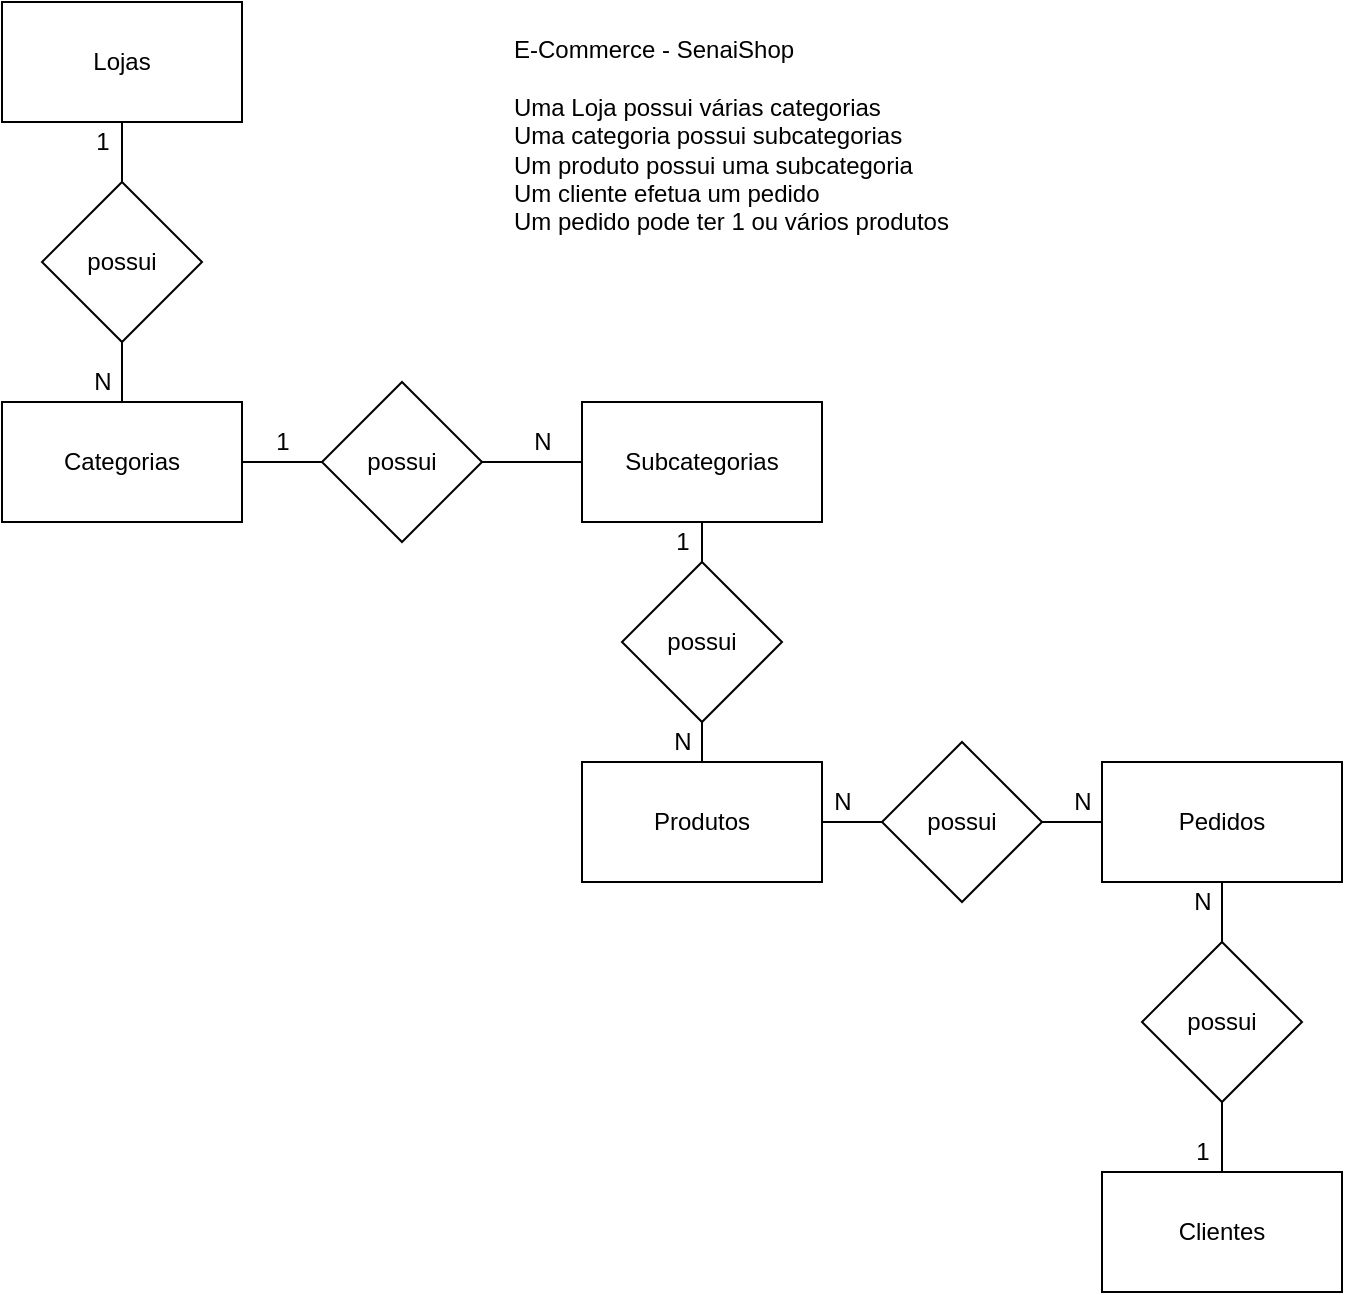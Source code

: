 <mxfile version="14.4.3" type="device" pages="2"><diagram id="6Ik9rKibMbbUsJO53_-t" name="Conceitual"><mxGraphModel dx="1422" dy="705" grid="1" gridSize="10" guides="1" tooltips="1" connect="1" arrows="1" fold="1" page="1" pageScale="1" pageWidth="827" pageHeight="1169" math="0" shadow="0"><root><mxCell id="0"/><mxCell id="1" parent="0"/><mxCell id="2U2cbjlBBlx2I1alCdN3-1" value="E-Commerce - SenaiShop&lt;br&gt;&lt;br&gt;Uma Loja possui várias categorias&lt;br&gt;Uma categoria possui subcategorias&lt;br&gt;Um produto possui uma subcategoria&lt;br&gt;Um cliente efetua um pedido&lt;br&gt;Um pedido pode ter 1 ou vários produtos" style="text;whiteSpace=wrap;html=1;" parent="1" vertex="1"><mxGeometry x="294" y="10" width="240" height="120" as="geometry"/></mxCell><mxCell id="2U2cbjlBBlx2I1alCdN3-8" value="" style="edgeStyle=orthogonalEdgeStyle;rounded=0;orthogonalLoop=1;jettySize=auto;html=1;endArrow=none;endFill=0;" parent="1" source="2U2cbjlBBlx2I1alCdN3-2" target="2U2cbjlBBlx2I1alCdN3-7" edge="1"><mxGeometry relative="1" as="geometry"/></mxCell><mxCell id="2U2cbjlBBlx2I1alCdN3-2" value="Categorias" style="rounded=0;whiteSpace=wrap;html=1;" parent="1" vertex="1"><mxGeometry x="40" y="200" width="120" height="60" as="geometry"/></mxCell><mxCell id="2U2cbjlBBlx2I1alCdN3-12" value="" style="edgeStyle=orthogonalEdgeStyle;rounded=0;orthogonalLoop=1;jettySize=auto;html=1;endArrow=none;endFill=0;" parent="1" source="2U2cbjlBBlx2I1alCdN3-3" target="2U2cbjlBBlx2I1alCdN3-11" edge="1"><mxGeometry relative="1" as="geometry"/></mxCell><mxCell id="2U2cbjlBBlx2I1alCdN3-3" value="Subcategorias" style="rounded=0;whiteSpace=wrap;html=1;" parent="1" vertex="1"><mxGeometry x="330" y="200" width="120" height="60" as="geometry"/></mxCell><mxCell id="2U2cbjlBBlx2I1alCdN3-4" value="Clientes" style="rounded=0;whiteSpace=wrap;html=1;" parent="1" vertex="1"><mxGeometry x="590" y="585" width="120" height="60" as="geometry"/></mxCell><mxCell id="2U2cbjlBBlx2I1alCdN3-18" value="" style="edgeStyle=orthogonalEdgeStyle;rounded=0;orthogonalLoop=1;jettySize=auto;html=1;endArrow=none;endFill=0;" parent="1" source="2U2cbjlBBlx2I1alCdN3-5" target="2U2cbjlBBlx2I1alCdN3-17" edge="1"><mxGeometry relative="1" as="geometry"/></mxCell><mxCell id="2U2cbjlBBlx2I1alCdN3-5" value="Pedidos" style="rounded=0;whiteSpace=wrap;html=1;" parent="1" vertex="1"><mxGeometry x="590" y="380" width="120" height="60" as="geometry"/></mxCell><mxCell id="2U2cbjlBBlx2I1alCdN3-15" value="" style="edgeStyle=orthogonalEdgeStyle;rounded=0;orthogonalLoop=1;jettySize=auto;html=1;endArrow=none;endFill=0;" parent="1" source="2U2cbjlBBlx2I1alCdN3-6" target="2U2cbjlBBlx2I1alCdN3-14" edge="1"><mxGeometry relative="1" as="geometry"/></mxCell><mxCell id="2U2cbjlBBlx2I1alCdN3-6" value="Produtos" style="rounded=0;whiteSpace=wrap;html=1;" parent="1" vertex="1"><mxGeometry x="330" y="380" width="120" height="60" as="geometry"/></mxCell><mxCell id="2U2cbjlBBlx2I1alCdN3-9" value="" style="edgeStyle=orthogonalEdgeStyle;rounded=0;orthogonalLoop=1;jettySize=auto;html=1;endArrow=none;endFill=0;" parent="1" source="2U2cbjlBBlx2I1alCdN3-7" target="2U2cbjlBBlx2I1alCdN3-3" edge="1"><mxGeometry relative="1" as="geometry"/></mxCell><mxCell id="2U2cbjlBBlx2I1alCdN3-7" value="possui" style="rhombus;whiteSpace=wrap;html=1;" parent="1" vertex="1"><mxGeometry x="200" y="190" width="80" height="80" as="geometry"/></mxCell><mxCell id="2U2cbjlBBlx2I1alCdN3-13" value="" style="edgeStyle=orthogonalEdgeStyle;rounded=0;orthogonalLoop=1;jettySize=auto;html=1;endArrow=none;endFill=0;" parent="1" source="2U2cbjlBBlx2I1alCdN3-11" target="2U2cbjlBBlx2I1alCdN3-6" edge="1"><mxGeometry relative="1" as="geometry"/></mxCell><mxCell id="2U2cbjlBBlx2I1alCdN3-11" value="possui" style="rhombus;whiteSpace=wrap;html=1;" parent="1" vertex="1"><mxGeometry x="350" y="280" width="80" height="80" as="geometry"/></mxCell><mxCell id="2U2cbjlBBlx2I1alCdN3-16" value="" style="edgeStyle=orthogonalEdgeStyle;rounded=0;orthogonalLoop=1;jettySize=auto;html=1;endArrow=none;endFill=0;" parent="1" source="2U2cbjlBBlx2I1alCdN3-14" target="2U2cbjlBBlx2I1alCdN3-5" edge="1"><mxGeometry relative="1" as="geometry"/></mxCell><mxCell id="2U2cbjlBBlx2I1alCdN3-14" value="possui" style="rhombus;whiteSpace=wrap;html=1;" parent="1" vertex="1"><mxGeometry x="480" y="370" width="80" height="80" as="geometry"/></mxCell><mxCell id="2U2cbjlBBlx2I1alCdN3-19" value="" style="edgeStyle=orthogonalEdgeStyle;rounded=0;orthogonalLoop=1;jettySize=auto;html=1;endArrow=none;endFill=0;" parent="1" source="2U2cbjlBBlx2I1alCdN3-17" target="2U2cbjlBBlx2I1alCdN3-4" edge="1"><mxGeometry relative="1" as="geometry"/></mxCell><mxCell id="2U2cbjlBBlx2I1alCdN3-17" value="possui" style="rhombus;whiteSpace=wrap;html=1;" parent="1" vertex="1"><mxGeometry x="610" y="470" width="80" height="80" as="geometry"/></mxCell><mxCell id="2U2cbjlBBlx2I1alCdN3-23" value="" style="edgeStyle=orthogonalEdgeStyle;rounded=0;orthogonalLoop=1;jettySize=auto;html=1;endArrow=none;endFill=0;" parent="1" source="2U2cbjlBBlx2I1alCdN3-20" target="2U2cbjlBBlx2I1alCdN3-2" edge="1"><mxGeometry relative="1" as="geometry"/></mxCell><mxCell id="2U2cbjlBBlx2I1alCdN3-20" value="possui" style="rhombus;whiteSpace=wrap;html=1;" parent="1" vertex="1"><mxGeometry x="60" y="90" width="80" height="80" as="geometry"/></mxCell><mxCell id="2U2cbjlBBlx2I1alCdN3-22" value="" style="edgeStyle=orthogonalEdgeStyle;rounded=0;orthogonalLoop=1;jettySize=auto;html=1;endArrow=none;endFill=0;" parent="1" source="2U2cbjlBBlx2I1alCdN3-21" target="2U2cbjlBBlx2I1alCdN3-20" edge="1"><mxGeometry relative="1" as="geometry"/></mxCell><mxCell id="2U2cbjlBBlx2I1alCdN3-21" value="Lojas" style="rounded=0;whiteSpace=wrap;html=1;" parent="1" vertex="1"><mxGeometry x="40" width="120" height="60" as="geometry"/></mxCell><mxCell id="2U2cbjlBBlx2I1alCdN3-24" value="N" style="text;html=1;align=center;verticalAlign=middle;resizable=0;points=[];autosize=1;" parent="1" vertex="1"><mxGeometry x="450" y="390" width="20" height="20" as="geometry"/></mxCell><mxCell id="2U2cbjlBBlx2I1alCdN3-25" value="N" style="text;html=1;align=center;verticalAlign=middle;resizable=0;points=[];autosize=1;" parent="1" vertex="1"><mxGeometry x="570" y="390" width="20" height="20" as="geometry"/></mxCell><mxCell id="2U2cbjlBBlx2I1alCdN3-26" value="1" style="text;html=1;align=center;verticalAlign=middle;resizable=0;points=[];autosize=1;" parent="1" vertex="1"><mxGeometry x="80" y="60" width="20" height="20" as="geometry"/></mxCell><mxCell id="2U2cbjlBBlx2I1alCdN3-27" value="N" style="text;html=1;align=center;verticalAlign=middle;resizable=0;points=[];autosize=1;" parent="1" vertex="1"><mxGeometry x="80" y="180" width="20" height="20" as="geometry"/></mxCell><mxCell id="2U2cbjlBBlx2I1alCdN3-28" value="1" style="text;html=1;align=center;verticalAlign=middle;resizable=0;points=[];autosize=1;" parent="1" vertex="1"><mxGeometry x="170" y="210" width="20" height="20" as="geometry"/></mxCell><mxCell id="2U2cbjlBBlx2I1alCdN3-29" value="N" style="text;html=1;align=center;verticalAlign=middle;resizable=0;points=[];autosize=1;" parent="1" vertex="1"><mxGeometry x="300" y="210" width="20" height="20" as="geometry"/></mxCell><mxCell id="2U2cbjlBBlx2I1alCdN3-30" value="1" style="text;html=1;align=center;verticalAlign=middle;resizable=0;points=[];autosize=1;" parent="1" vertex="1"><mxGeometry x="370" y="260" width="20" height="20" as="geometry"/></mxCell><mxCell id="2U2cbjlBBlx2I1alCdN3-31" value="N" style="text;html=1;align=center;verticalAlign=middle;resizable=0;points=[];autosize=1;" parent="1" vertex="1"><mxGeometry x="370" y="360" width="20" height="20" as="geometry"/></mxCell><mxCell id="2U2cbjlBBlx2I1alCdN3-32" value="N" style="text;html=1;align=center;verticalAlign=middle;resizable=0;points=[];autosize=1;" parent="1" vertex="1"><mxGeometry x="630" y="440" width="20" height="20" as="geometry"/></mxCell><mxCell id="2U2cbjlBBlx2I1alCdN3-33" value="1" style="text;html=1;align=center;verticalAlign=middle;resizable=0;points=[];autosize=1;" parent="1" vertex="1"><mxGeometry x="630" y="565" width="20" height="20" as="geometry"/></mxCell></root></mxGraphModel></diagram><diagram id="SydU2vpYm5_Zi9acW-sa" name="Logico"><mxGraphModel dx="1422" dy="705" grid="1" gridSize="10" guides="1" tooltips="1" connect="1" arrows="1" fold="1" page="1" pageScale="1" pageWidth="827" pageHeight="1169" math="0" shadow="0"><root><mxCell id="q-7R4R0yXSPZUM4l8JJN-0"/><mxCell id="q-7R4R0yXSPZUM4l8JJN-1" parent="q-7R4R0yXSPZUM4l8JJN-0"/><mxCell id="6DhGy0AMi2rT2cZDBwy8-0" value="Lojas" style="shape=table;startSize=30;container=1;collapsible=1;childLayout=tableLayout;fixedRows=1;rowLines=0;fontStyle=1;align=center;resizeLast=1;" parent="q-7R4R0yXSPZUM4l8JJN-1" vertex="1"><mxGeometry x="50" y="240" width="180" height="100" as="geometry"/></mxCell><mxCell id="6DhGy0AMi2rT2cZDBwy8-1" value="" style="shape=partialRectangle;collapsible=0;dropTarget=0;pointerEvents=0;fillColor=none;top=0;left=0;bottom=1;right=0;points=[[0,0.5],[1,0.5]];portConstraint=eastwest;" parent="6DhGy0AMi2rT2cZDBwy8-0" vertex="1"><mxGeometry y="30" width="180" height="30" as="geometry"/></mxCell><mxCell id="6DhGy0AMi2rT2cZDBwy8-2" value="PK" style="shape=partialRectangle;connectable=0;fillColor=none;top=0;left=0;bottom=0;right=0;fontStyle=1;overflow=hidden;" parent="6DhGy0AMi2rT2cZDBwy8-1" vertex="1"><mxGeometry width="30" height="30" as="geometry"/></mxCell><mxCell id="6DhGy0AMi2rT2cZDBwy8-3" value="IdLoja" style="shape=partialRectangle;connectable=0;fillColor=none;top=0;left=0;bottom=0;right=0;align=left;spacingLeft=6;fontStyle=5;overflow=hidden;" parent="6DhGy0AMi2rT2cZDBwy8-1" vertex="1"><mxGeometry x="30" width="150" height="30" as="geometry"/></mxCell><mxCell id="6DhGy0AMi2rT2cZDBwy8-4" value="" style="shape=partialRectangle;collapsible=0;dropTarget=0;pointerEvents=0;fillColor=none;top=0;left=0;bottom=0;right=0;points=[[0,0.5],[1,0.5]];portConstraint=eastwest;" parent="6DhGy0AMi2rT2cZDBwy8-0" vertex="1"><mxGeometry y="60" width="180" height="30" as="geometry"/></mxCell><mxCell id="6DhGy0AMi2rT2cZDBwy8-5" value="" style="shape=partialRectangle;connectable=0;fillColor=none;top=0;left=0;bottom=0;right=0;editable=1;overflow=hidden;" parent="6DhGy0AMi2rT2cZDBwy8-4" vertex="1"><mxGeometry width="30" height="30" as="geometry"/></mxCell><mxCell id="6DhGy0AMi2rT2cZDBwy8-6" value="RazaoSocial" style="shape=partialRectangle;connectable=0;fillColor=none;top=0;left=0;bottom=0;right=0;align=left;spacingLeft=6;overflow=hidden;" parent="6DhGy0AMi2rT2cZDBwy8-4" vertex="1"><mxGeometry x="30" width="150" height="30" as="geometry"/></mxCell><mxCell id="6DhGy0AMi2rT2cZDBwy8-13" value="Categorias" style="shape=table;startSize=30;container=1;collapsible=1;childLayout=tableLayout;fixedRows=1;rowLines=0;fontStyle=1;align=center;resizeLast=1;" parent="q-7R4R0yXSPZUM4l8JJN-1" vertex="1"><mxGeometry x="310" y="240" width="180" height="130" as="geometry"/></mxCell><mxCell id="6DhGy0AMi2rT2cZDBwy8-14" value="" style="shape=partialRectangle;collapsible=0;dropTarget=0;pointerEvents=0;fillColor=none;top=0;left=0;bottom=0;right=0;points=[[0,0.5],[1,0.5]];portConstraint=eastwest;" parent="6DhGy0AMi2rT2cZDBwy8-13" vertex="1"><mxGeometry y="30" width="180" height="30" as="geometry"/></mxCell><mxCell id="6DhGy0AMi2rT2cZDBwy8-15" value="PK" style="shape=partialRectangle;connectable=0;fillColor=none;top=0;left=0;bottom=0;right=0;fontStyle=1;overflow=hidden;" parent="6DhGy0AMi2rT2cZDBwy8-14" vertex="1"><mxGeometry width="60" height="30" as="geometry"/></mxCell><mxCell id="6DhGy0AMi2rT2cZDBwy8-16" value="IdCategoria" style="shape=partialRectangle;connectable=0;fillColor=none;top=0;left=0;bottom=0;right=0;align=left;spacingLeft=6;fontStyle=5;overflow=hidden;" parent="6DhGy0AMi2rT2cZDBwy8-14" vertex="1"><mxGeometry x="60" width="120" height="30" as="geometry"/></mxCell><mxCell id="6DhGy0AMi2rT2cZDBwy8-17" value="" style="shape=partialRectangle;collapsible=0;dropTarget=0;pointerEvents=0;fillColor=none;top=0;left=0;bottom=1;right=0;points=[[0,0.5],[1,0.5]];portConstraint=eastwest;" parent="6DhGy0AMi2rT2cZDBwy8-13" vertex="1"><mxGeometry y="60" width="180" height="30" as="geometry"/></mxCell><mxCell id="6DhGy0AMi2rT2cZDBwy8-18" value="FK1" style="shape=partialRectangle;connectable=0;fillColor=none;top=0;left=0;bottom=0;right=0;fontStyle=1;overflow=hidden;" parent="6DhGy0AMi2rT2cZDBwy8-17" vertex="1"><mxGeometry width="60" height="30" as="geometry"/></mxCell><mxCell id="6DhGy0AMi2rT2cZDBwy8-19" value="IdLoja" style="shape=partialRectangle;connectable=0;fillColor=none;top=0;left=0;bottom=0;right=0;align=left;spacingLeft=6;fontStyle=5;overflow=hidden;" parent="6DhGy0AMi2rT2cZDBwy8-17" vertex="1"><mxGeometry x="60" width="120" height="30" as="geometry"/></mxCell><mxCell id="6DhGy0AMi2rT2cZDBwy8-20" value="" style="shape=partialRectangle;collapsible=0;dropTarget=0;pointerEvents=0;fillColor=none;top=0;left=0;bottom=0;right=0;points=[[0,0.5],[1,0.5]];portConstraint=eastwest;" parent="6DhGy0AMi2rT2cZDBwy8-13" vertex="1"><mxGeometry y="90" width="180" height="30" as="geometry"/></mxCell><mxCell id="6DhGy0AMi2rT2cZDBwy8-21" value="" style="shape=partialRectangle;connectable=0;fillColor=none;top=0;left=0;bottom=0;right=0;editable=1;overflow=hidden;" parent="6DhGy0AMi2rT2cZDBwy8-20" vertex="1"><mxGeometry width="60" height="30" as="geometry"/></mxCell><mxCell id="6DhGy0AMi2rT2cZDBwy8-22" value="Nome" style="shape=partialRectangle;connectable=0;fillColor=none;top=0;left=0;bottom=0;right=0;align=left;spacingLeft=6;overflow=hidden;" parent="6DhGy0AMi2rT2cZDBwy8-20" vertex="1"><mxGeometry x="60" width="120" height="30" as="geometry"/></mxCell><mxCell id="6DhGy0AMi2rT2cZDBwy8-26" value="Pedidos" style="shape=table;startSize=30;container=1;collapsible=1;childLayout=tableLayout;fixedRows=1;rowLines=0;fontStyle=1;align=center;resizeLast=1;" parent="q-7R4R0yXSPZUM4l8JJN-1" vertex="1"><mxGeometry x="50" y="460" width="180" height="190" as="geometry"/></mxCell><mxCell id="6DhGy0AMi2rT2cZDBwy8-27" value="" style="shape=partialRectangle;collapsible=0;dropTarget=0;pointerEvents=0;fillColor=none;top=0;left=0;bottom=0;right=0;points=[[0,0.5],[1,0.5]];portConstraint=eastwest;" parent="6DhGy0AMi2rT2cZDBwy8-26" vertex="1"><mxGeometry y="30" width="180" height="30" as="geometry"/></mxCell><mxCell id="6DhGy0AMi2rT2cZDBwy8-28" value="PK" style="shape=partialRectangle;connectable=0;fillColor=none;top=0;left=0;bottom=0;right=0;fontStyle=1;overflow=hidden;" parent="6DhGy0AMi2rT2cZDBwy8-27" vertex="1"><mxGeometry width="60" height="30" as="geometry"/></mxCell><mxCell id="6DhGy0AMi2rT2cZDBwy8-29" value="IdPedido" style="shape=partialRectangle;connectable=0;fillColor=none;top=0;left=0;bottom=0;right=0;align=left;spacingLeft=6;fontStyle=5;overflow=hidden;" parent="6DhGy0AMi2rT2cZDBwy8-27" vertex="1"><mxGeometry x="60" width="120" height="30" as="geometry"/></mxCell><mxCell id="6DhGy0AMi2rT2cZDBwy8-30" value="" style="shape=partialRectangle;collapsible=0;dropTarget=0;pointerEvents=0;fillColor=none;top=0;left=0;bottom=1;right=0;points=[[0,0.5],[1,0.5]];portConstraint=eastwest;" parent="6DhGy0AMi2rT2cZDBwy8-26" vertex="1"><mxGeometry y="60" width="180" height="30" as="geometry"/></mxCell><mxCell id="6DhGy0AMi2rT2cZDBwy8-31" value="FK" style="shape=partialRectangle;connectable=0;fillColor=none;top=0;left=0;bottom=0;right=0;fontStyle=1;overflow=hidden;" parent="6DhGy0AMi2rT2cZDBwy8-30" vertex="1"><mxGeometry width="60" height="30" as="geometry"/></mxCell><mxCell id="6DhGy0AMi2rT2cZDBwy8-32" value="IdCliente" style="shape=partialRectangle;connectable=0;fillColor=none;top=0;left=0;bottom=0;right=0;align=left;spacingLeft=6;fontStyle=5;overflow=hidden;" parent="6DhGy0AMi2rT2cZDBwy8-30" vertex="1"><mxGeometry x="60" width="120" height="30" as="geometry"/></mxCell><mxCell id="6DhGy0AMi2rT2cZDBwy8-33" value="" style="shape=partialRectangle;collapsible=0;dropTarget=0;pointerEvents=0;fillColor=none;top=0;left=0;bottom=0;right=0;points=[[0,0.5],[1,0.5]];portConstraint=eastwest;" parent="6DhGy0AMi2rT2cZDBwy8-26" vertex="1"><mxGeometry y="90" width="180" height="30" as="geometry"/></mxCell><mxCell id="6DhGy0AMi2rT2cZDBwy8-34" value="" style="shape=partialRectangle;connectable=0;fillColor=none;top=0;left=0;bottom=0;right=0;editable=1;overflow=hidden;" parent="6DhGy0AMi2rT2cZDBwy8-33" vertex="1"><mxGeometry width="60" height="30" as="geometry"/></mxCell><mxCell id="6DhGy0AMi2rT2cZDBwy8-35" value="NumPedido" style="shape=partialRectangle;connectable=0;fillColor=none;top=0;left=0;bottom=0;right=0;align=left;spacingLeft=6;overflow=hidden;" parent="6DhGy0AMi2rT2cZDBwy8-33" vertex="1"><mxGeometry x="60" width="120" height="30" as="geometry"/></mxCell><mxCell id="6DhGy0AMi2rT2cZDBwy8-36" value="" style="shape=partialRectangle;collapsible=0;dropTarget=0;pointerEvents=0;fillColor=none;top=0;left=0;bottom=0;right=0;points=[[0,0.5],[1,0.5]];portConstraint=eastwest;" parent="6DhGy0AMi2rT2cZDBwy8-26" vertex="1"><mxGeometry y="120" width="180" height="30" as="geometry"/></mxCell><mxCell id="6DhGy0AMi2rT2cZDBwy8-37" value="" style="shape=partialRectangle;connectable=0;fillColor=none;top=0;left=0;bottom=0;right=0;editable=1;overflow=hidden;" parent="6DhGy0AMi2rT2cZDBwy8-36" vertex="1"><mxGeometry width="60" height="30" as="geometry"/></mxCell><mxCell id="6DhGy0AMi2rT2cZDBwy8-38" value="DataPedido" style="shape=partialRectangle;connectable=0;fillColor=none;top=0;left=0;bottom=0;right=0;align=left;spacingLeft=6;overflow=hidden;" parent="6DhGy0AMi2rT2cZDBwy8-36" vertex="1"><mxGeometry x="60" width="120" height="30" as="geometry"/></mxCell><mxCell id="Ykpxr0m500b42NJMx7WS-0" style="shape=partialRectangle;collapsible=0;dropTarget=0;pointerEvents=0;fillColor=none;top=0;left=0;bottom=0;right=0;points=[[0,0.5],[1,0.5]];portConstraint=eastwest;" parent="6DhGy0AMi2rT2cZDBwy8-26" vertex="1"><mxGeometry y="150" width="180" height="30" as="geometry"/></mxCell><mxCell id="Ykpxr0m500b42NJMx7WS-1" style="shape=partialRectangle;connectable=0;fillColor=none;top=0;left=0;bottom=0;right=0;editable=1;overflow=hidden;" parent="Ykpxr0m500b42NJMx7WS-0" vertex="1"><mxGeometry width="60" height="30" as="geometry"/></mxCell><mxCell id="Ykpxr0m500b42NJMx7WS-2" value="Status" style="shape=partialRectangle;connectable=0;fillColor=none;top=0;left=0;bottom=0;right=0;align=left;spacingLeft=6;overflow=hidden;" parent="Ykpxr0m500b42NJMx7WS-0" vertex="1"><mxGeometry x="60" width="120" height="30" as="geometry"/></mxCell><mxCell id="6DhGy0AMi2rT2cZDBwy8-52" value="Clientes" style="shape=table;startSize=30;container=1;collapsible=1;childLayout=tableLayout;fixedRows=1;rowLines=0;fontStyle=1;align=center;resizeLast=1;" parent="q-7R4R0yXSPZUM4l8JJN-1" vertex="1"><mxGeometry x="310" y="615" width="180" height="100" as="geometry"/></mxCell><mxCell id="6DhGy0AMi2rT2cZDBwy8-53" value="" style="shape=partialRectangle;collapsible=0;dropTarget=0;pointerEvents=0;fillColor=none;top=0;left=0;bottom=1;right=0;points=[[0,0.5],[1,0.5]];portConstraint=eastwest;" parent="6DhGy0AMi2rT2cZDBwy8-52" vertex="1"><mxGeometry y="30" width="180" height="30" as="geometry"/></mxCell><mxCell id="6DhGy0AMi2rT2cZDBwy8-54" value="PK" style="shape=partialRectangle;connectable=0;fillColor=none;top=0;left=0;bottom=0;right=0;fontStyle=1;overflow=hidden;" parent="6DhGy0AMi2rT2cZDBwy8-53" vertex="1"><mxGeometry width="30" height="30" as="geometry"/></mxCell><mxCell id="6DhGy0AMi2rT2cZDBwy8-55" value="IdCliente" style="shape=partialRectangle;connectable=0;fillColor=none;top=0;left=0;bottom=0;right=0;align=left;spacingLeft=6;fontStyle=5;overflow=hidden;" parent="6DhGy0AMi2rT2cZDBwy8-53" vertex="1"><mxGeometry x="30" width="150" height="30" as="geometry"/></mxCell><mxCell id="6DhGy0AMi2rT2cZDBwy8-56" value="" style="shape=partialRectangle;collapsible=0;dropTarget=0;pointerEvents=0;fillColor=none;top=0;left=0;bottom=0;right=0;points=[[0,0.5],[1,0.5]];portConstraint=eastwest;" parent="6DhGy0AMi2rT2cZDBwy8-52" vertex="1"><mxGeometry y="60" width="180" height="30" as="geometry"/></mxCell><mxCell id="6DhGy0AMi2rT2cZDBwy8-57" value="" style="shape=partialRectangle;connectable=0;fillColor=none;top=0;left=0;bottom=0;right=0;editable=1;overflow=hidden;" parent="6DhGy0AMi2rT2cZDBwy8-56" vertex="1"><mxGeometry width="30" height="30" as="geometry"/></mxCell><mxCell id="6DhGy0AMi2rT2cZDBwy8-58" value="Nome " style="shape=partialRectangle;connectable=0;fillColor=none;top=0;left=0;bottom=0;right=0;align=left;spacingLeft=6;overflow=hidden;" parent="6DhGy0AMi2rT2cZDBwy8-56" vertex="1"><mxGeometry x="30" width="150" height="30" as="geometry"/></mxCell><mxCell id="6DhGy0AMi2rT2cZDBwy8-65" value="SubCategorias" style="shape=table;startSize=30;container=1;collapsible=1;childLayout=tableLayout;fixedRows=1;rowLines=0;fontStyle=1;align=center;resizeLast=1;" parent="q-7R4R0yXSPZUM4l8JJN-1" vertex="1"><mxGeometry x="600" y="225" width="180" height="130" as="geometry"/></mxCell><mxCell id="6DhGy0AMi2rT2cZDBwy8-66" value="" style="shape=partialRectangle;collapsible=0;dropTarget=0;pointerEvents=0;fillColor=none;top=0;left=0;bottom=0;right=0;points=[[0,0.5],[1,0.5]];portConstraint=eastwest;" parent="6DhGy0AMi2rT2cZDBwy8-65" vertex="1"><mxGeometry y="30" width="180" height="30" as="geometry"/></mxCell><mxCell id="6DhGy0AMi2rT2cZDBwy8-67" value="PK" style="shape=partialRectangle;connectable=0;fillColor=none;top=0;left=0;bottom=0;right=0;fontStyle=1;overflow=hidden;" parent="6DhGy0AMi2rT2cZDBwy8-66" vertex="1"><mxGeometry width="60" height="30" as="geometry"/></mxCell><mxCell id="6DhGy0AMi2rT2cZDBwy8-68" value="IdSubCategoria" style="shape=partialRectangle;connectable=0;fillColor=none;top=0;left=0;bottom=0;right=0;align=left;spacingLeft=6;fontStyle=5;overflow=hidden;" parent="6DhGy0AMi2rT2cZDBwy8-66" vertex="1"><mxGeometry x="60" width="120" height="30" as="geometry"/></mxCell><mxCell id="6DhGy0AMi2rT2cZDBwy8-69" value="" style="shape=partialRectangle;collapsible=0;dropTarget=0;pointerEvents=0;fillColor=none;top=0;left=0;bottom=1;right=0;points=[[0,0.5],[1,0.5]];portConstraint=eastwest;" parent="6DhGy0AMi2rT2cZDBwy8-65" vertex="1"><mxGeometry y="60" width="180" height="30" as="geometry"/></mxCell><mxCell id="6DhGy0AMi2rT2cZDBwy8-70" value="FK" style="shape=partialRectangle;connectable=0;fillColor=none;top=0;left=0;bottom=0;right=0;fontStyle=1;overflow=hidden;" parent="6DhGy0AMi2rT2cZDBwy8-69" vertex="1"><mxGeometry width="60" height="30" as="geometry"/></mxCell><mxCell id="6DhGy0AMi2rT2cZDBwy8-71" value="IdCategoria" style="shape=partialRectangle;connectable=0;fillColor=none;top=0;left=0;bottom=0;right=0;align=left;spacingLeft=6;fontStyle=5;overflow=hidden;" parent="6DhGy0AMi2rT2cZDBwy8-69" vertex="1"><mxGeometry x="60" width="120" height="30" as="geometry"/></mxCell><mxCell id="6DhGy0AMi2rT2cZDBwy8-75" value="" style="shape=partialRectangle;collapsible=0;dropTarget=0;pointerEvents=0;fillColor=none;top=0;left=0;bottom=0;right=0;points=[[0,0.5],[1,0.5]];portConstraint=eastwest;" parent="6DhGy0AMi2rT2cZDBwy8-65" vertex="1"><mxGeometry y="90" width="180" height="30" as="geometry"/></mxCell><mxCell id="6DhGy0AMi2rT2cZDBwy8-76" value="" style="shape=partialRectangle;connectable=0;fillColor=none;top=0;left=0;bottom=0;right=0;editable=1;overflow=hidden;" parent="6DhGy0AMi2rT2cZDBwy8-75" vertex="1"><mxGeometry width="60" height="30" as="geometry"/></mxCell><mxCell id="6DhGy0AMi2rT2cZDBwy8-77" value="Nome" style="shape=partialRectangle;connectable=0;fillColor=none;top=0;left=0;bottom=0;right=0;align=left;spacingLeft=6;overflow=hidden;" parent="6DhGy0AMi2rT2cZDBwy8-75" vertex="1"><mxGeometry x="60" width="120" height="30" as="geometry"/></mxCell><mxCell id="6DhGy0AMi2rT2cZDBwy8-78" value="Produtos" style="shape=table;startSize=30;container=1;collapsible=1;childLayout=tableLayout;fixedRows=1;rowLines=0;fontStyle=1;align=center;resizeLast=1;" parent="q-7R4R0yXSPZUM4l8JJN-1" vertex="1"><mxGeometry x="600" y="460" width="180" height="160" as="geometry"/></mxCell><mxCell id="6DhGy0AMi2rT2cZDBwy8-79" value="" style="shape=partialRectangle;collapsible=0;dropTarget=0;pointerEvents=0;fillColor=none;top=0;left=0;bottom=0;right=0;points=[[0,0.5],[1,0.5]];portConstraint=eastwest;" parent="6DhGy0AMi2rT2cZDBwy8-78" vertex="1"><mxGeometry y="30" width="180" height="30" as="geometry"/></mxCell><mxCell id="6DhGy0AMi2rT2cZDBwy8-80" value="PK" style="shape=partialRectangle;connectable=0;fillColor=none;top=0;left=0;bottom=0;right=0;fontStyle=1;overflow=hidden;" parent="6DhGy0AMi2rT2cZDBwy8-79" vertex="1"><mxGeometry width="60" height="30" as="geometry"/></mxCell><mxCell id="6DhGy0AMi2rT2cZDBwy8-81" value="IdProduto" style="shape=partialRectangle;connectable=0;fillColor=none;top=0;left=0;bottom=0;right=0;align=left;spacingLeft=6;fontStyle=5;overflow=hidden;" parent="6DhGy0AMi2rT2cZDBwy8-79" vertex="1"><mxGeometry x="60" width="120" height="30" as="geometry"/></mxCell><mxCell id="6DhGy0AMi2rT2cZDBwy8-82" value="" style="shape=partialRectangle;collapsible=0;dropTarget=0;pointerEvents=0;fillColor=none;top=0;left=0;bottom=1;right=0;points=[[0,0.5],[1,0.5]];portConstraint=eastwest;" parent="6DhGy0AMi2rT2cZDBwy8-78" vertex="1"><mxGeometry y="60" width="180" height="30" as="geometry"/></mxCell><mxCell id="6DhGy0AMi2rT2cZDBwy8-83" value="FK" style="shape=partialRectangle;connectable=0;fillColor=none;top=0;left=0;bottom=0;right=0;fontStyle=1;overflow=hidden;" parent="6DhGy0AMi2rT2cZDBwy8-82" vertex="1"><mxGeometry width="60" height="30" as="geometry"/></mxCell><mxCell id="6DhGy0AMi2rT2cZDBwy8-84" value="IdSubCategoria" style="shape=partialRectangle;connectable=0;fillColor=none;top=0;left=0;bottom=0;right=0;align=left;spacingLeft=6;fontStyle=5;overflow=hidden;" parent="6DhGy0AMi2rT2cZDBwy8-82" vertex="1"><mxGeometry x="60" width="120" height="30" as="geometry"/></mxCell><mxCell id="6DhGy0AMi2rT2cZDBwy8-85" value="" style="shape=partialRectangle;collapsible=0;dropTarget=0;pointerEvents=0;fillColor=none;top=0;left=0;bottom=0;right=0;points=[[0,0.5],[1,0.5]];portConstraint=eastwest;" parent="6DhGy0AMi2rT2cZDBwy8-78" vertex="1"><mxGeometry y="90" width="180" height="30" as="geometry"/></mxCell><mxCell id="6DhGy0AMi2rT2cZDBwy8-86" value="" style="shape=partialRectangle;connectable=0;fillColor=none;top=0;left=0;bottom=0;right=0;editable=1;overflow=hidden;" parent="6DhGy0AMi2rT2cZDBwy8-85" vertex="1"><mxGeometry width="60" height="30" as="geometry"/></mxCell><mxCell id="6DhGy0AMi2rT2cZDBwy8-87" value="Titulo" style="shape=partialRectangle;connectable=0;fillColor=none;top=0;left=0;bottom=0;right=0;align=left;spacingLeft=6;overflow=hidden;" parent="6DhGy0AMi2rT2cZDBwy8-85" vertex="1"><mxGeometry x="60" width="120" height="30" as="geometry"/></mxCell><mxCell id="6DhGy0AMi2rT2cZDBwy8-88" value="" style="shape=partialRectangle;collapsible=0;dropTarget=0;pointerEvents=0;fillColor=none;top=0;left=0;bottom=0;right=0;points=[[0,0.5],[1,0.5]];portConstraint=eastwest;" parent="6DhGy0AMi2rT2cZDBwy8-78" vertex="1"><mxGeometry y="120" width="180" height="30" as="geometry"/></mxCell><mxCell id="6DhGy0AMi2rT2cZDBwy8-89" value="" style="shape=partialRectangle;connectable=0;fillColor=none;top=0;left=0;bottom=0;right=0;editable=1;overflow=hidden;" parent="6DhGy0AMi2rT2cZDBwy8-88" vertex="1"><mxGeometry width="60" height="30" as="geometry"/></mxCell><mxCell id="6DhGy0AMi2rT2cZDBwy8-90" value="Valor" style="shape=partialRectangle;connectable=0;fillColor=none;top=0;left=0;bottom=0;right=0;align=left;spacingLeft=6;overflow=hidden;" parent="6DhGy0AMi2rT2cZDBwy8-88" vertex="1"><mxGeometry x="60" width="120" height="30" as="geometry"/></mxCell><mxCell id="7pGHRspGL1wZSt4HOZ-u-0" value="PedidosProdutos" style="shape=table;startSize=30;container=1;collapsible=1;childLayout=tableLayout;fixedRows=1;rowLines=0;fontStyle=1;align=center;resizeLast=1;" parent="q-7R4R0yXSPZUM4l8JJN-1" vertex="1"><mxGeometry x="310" y="420" width="180" height="100" as="geometry"/></mxCell><mxCell id="7pGHRspGL1wZSt4HOZ-u-13" style="shape=partialRectangle;collapsible=0;dropTarget=0;pointerEvents=0;fillColor=none;top=0;left=0;bottom=0;right=0;points=[[0,0.5],[1,0.5]];portConstraint=eastwest;" parent="7pGHRspGL1wZSt4HOZ-u-0" vertex="1"><mxGeometry y="30" width="180" height="30" as="geometry"/></mxCell><mxCell id="7pGHRspGL1wZSt4HOZ-u-14" value="PK" style="shape=partialRectangle;connectable=0;fillColor=none;top=0;left=0;bottom=0;right=0;fontStyle=1;overflow=hidden;" parent="7pGHRspGL1wZSt4HOZ-u-13" vertex="1"><mxGeometry width="60" height="30" as="geometry"/></mxCell><mxCell id="7pGHRspGL1wZSt4HOZ-u-15" value="IdPedido" style="shape=partialRectangle;connectable=0;fillColor=none;top=0;left=0;bottom=0;right=0;align=left;spacingLeft=6;fontStyle=5;overflow=hidden;" parent="7pGHRspGL1wZSt4HOZ-u-13" vertex="1"><mxGeometry x="60" width="120" height="30" as="geometry"/></mxCell><mxCell id="7pGHRspGL1wZSt4HOZ-u-1" value="" style="shape=partialRectangle;collapsible=0;dropTarget=0;pointerEvents=0;fillColor=none;top=0;left=0;bottom=0;right=0;points=[[0,0.5],[1,0.5]];portConstraint=eastwest;" parent="7pGHRspGL1wZSt4HOZ-u-0" vertex="1"><mxGeometry y="60" width="180" height="30" as="geometry"/></mxCell><mxCell id="7pGHRspGL1wZSt4HOZ-u-2" value="FK" style="shape=partialRectangle;connectable=0;fillColor=none;top=0;left=0;bottom=0;right=0;fontStyle=1;overflow=hidden;" parent="7pGHRspGL1wZSt4HOZ-u-1" vertex="1"><mxGeometry width="60" height="30" as="geometry"/></mxCell><mxCell id="7pGHRspGL1wZSt4HOZ-u-3" value="IdProduto" style="shape=partialRectangle;connectable=0;fillColor=none;top=0;left=0;bottom=0;right=0;align=left;spacingLeft=6;fontStyle=5;overflow=hidden;" parent="7pGHRspGL1wZSt4HOZ-u-1" vertex="1"><mxGeometry x="60" width="120" height="30" as="geometry"/></mxCell><mxCell id="7pGHRspGL1wZSt4HOZ-u-16" value="" style="edgeStyle=entityRelationEdgeStyle;fontSize=12;html=1;endArrow=ERoneToMany;exitX=1;exitY=0.5;exitDx=0;exitDy=0;entryX=0;entryY=0.5;entryDx=0;entryDy=0;" parent="q-7R4R0yXSPZUM4l8JJN-1" source="6DhGy0AMi2rT2cZDBwy8-1" target="6DhGy0AMi2rT2cZDBwy8-17" edge="1"><mxGeometry width="100" height="100" relative="1" as="geometry"><mxPoint x="540" y="620" as="sourcePoint"/><mxPoint x="640" y="520" as="targetPoint"/></mxGeometry></mxCell><mxCell id="7pGHRspGL1wZSt4HOZ-u-18" value="" style="edgeStyle=entityRelationEdgeStyle;fontSize=12;html=1;endArrow=ERoneToMany;entryX=0;entryY=0.5;entryDx=0;entryDy=0;exitX=1;exitY=0.5;exitDx=0;exitDy=0;" parent="q-7R4R0yXSPZUM4l8JJN-1" source="6DhGy0AMi2rT2cZDBwy8-27" target="7pGHRspGL1wZSt4HOZ-u-13" edge="1"><mxGeometry width="100" height="100" relative="1" as="geometry"><mxPoint x="280" y="530" as="sourcePoint"/><mxPoint x="640" y="520" as="targetPoint"/></mxGeometry></mxCell><mxCell id="7pGHRspGL1wZSt4HOZ-u-19" value="" style="edgeStyle=entityRelationEdgeStyle;fontSize=12;html=1;endArrow=ERoneToMany;exitX=0;exitY=0.5;exitDx=0;exitDy=0;entryX=1;entryY=0.5;entryDx=0;entryDy=0;" parent="q-7R4R0yXSPZUM4l8JJN-1" source="6DhGy0AMi2rT2cZDBwy8-53" target="6DhGy0AMi2rT2cZDBwy8-30" edge="1"><mxGeometry width="100" height="100" relative="1" as="geometry"><mxPoint x="540" y="620" as="sourcePoint"/><mxPoint x="640" y="520" as="targetPoint"/></mxGeometry></mxCell><mxCell id="7pGHRspGL1wZSt4HOZ-u-21" value="" style="edgeStyle=entityRelationEdgeStyle;fontSize=12;html=1;endArrow=ERoneToMany;exitX=0;exitY=0.5;exitDx=0;exitDy=0;entryX=1;entryY=0.5;entryDx=0;entryDy=0;" parent="q-7R4R0yXSPZUM4l8JJN-1" source="6DhGy0AMi2rT2cZDBwy8-79" target="7pGHRspGL1wZSt4HOZ-u-1" edge="1"><mxGeometry width="100" height="100" relative="1" as="geometry"><mxPoint x="540" y="620" as="sourcePoint"/><mxPoint x="640" y="520" as="targetPoint"/></mxGeometry></mxCell><mxCell id="7pGHRspGL1wZSt4HOZ-u-22" value="" style="edgeStyle=entityRelationEdgeStyle;fontSize=12;html=1;endArrow=ERoneToMany;" parent="q-7R4R0yXSPZUM4l8JJN-1" target="6DhGy0AMi2rT2cZDBwy8-82" edge="1"><mxGeometry width="100" height="100" relative="1" as="geometry"><mxPoint x="780" y="270" as="sourcePoint"/><mxPoint x="640" y="520" as="targetPoint"/></mxGeometry></mxCell><mxCell id="7pGHRspGL1wZSt4HOZ-u-23" value="" style="edgeStyle=entityRelationEdgeStyle;fontSize=12;html=1;endArrow=ERoneToMany;exitX=1;exitY=0.5;exitDx=0;exitDy=0;entryX=0;entryY=0.5;entryDx=0;entryDy=0;" parent="q-7R4R0yXSPZUM4l8JJN-1" source="6DhGy0AMi2rT2cZDBwy8-14" target="6DhGy0AMi2rT2cZDBwy8-69" edge="1"><mxGeometry width="100" height="100" relative="1" as="geometry"><mxPoint x="410" y="560" as="sourcePoint"/><mxPoint x="510" y="460" as="targetPoint"/></mxGeometry></mxCell></root></mxGraphModel></diagram></mxfile>
